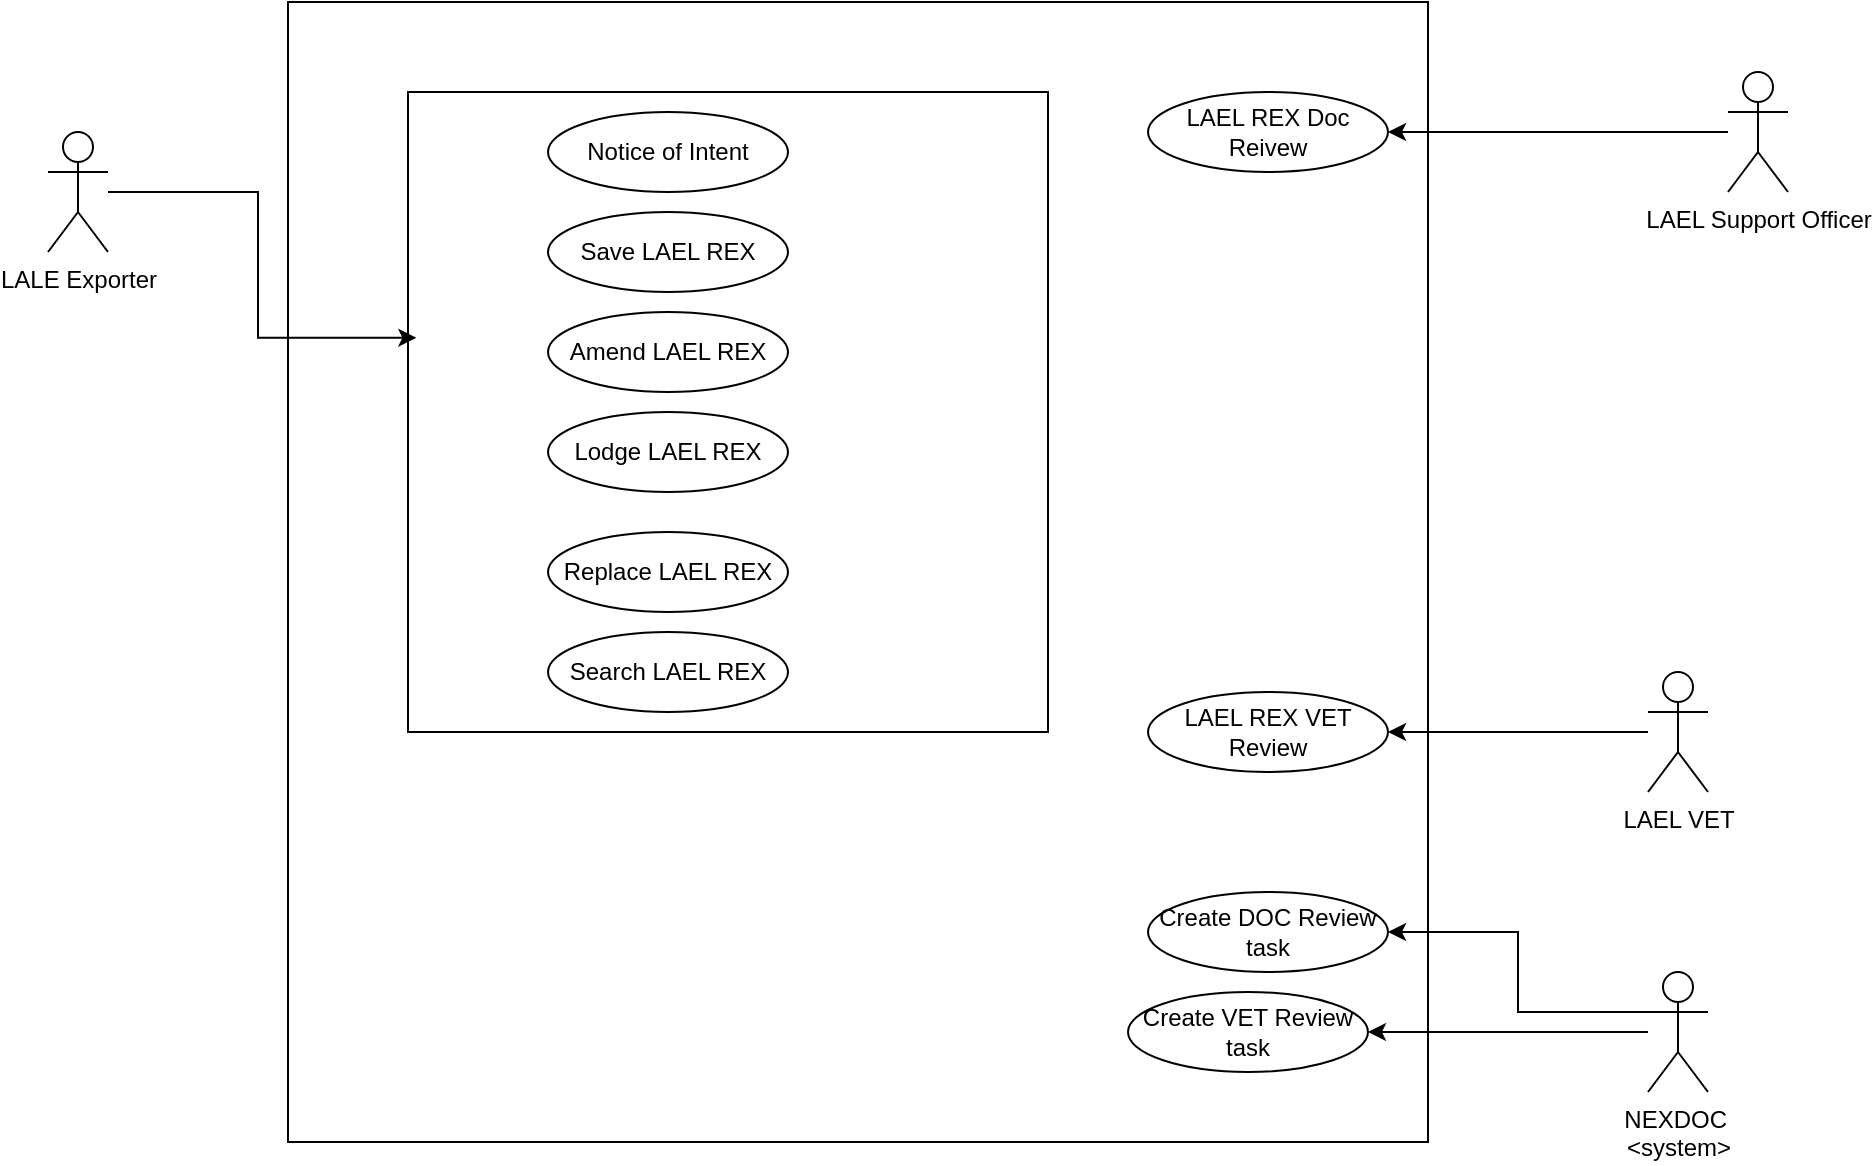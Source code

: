 <mxfile version="24.2.1" type="github">
  <diagram name="Page-1" id="o3NZpm_mbtvN_XARTHTW">
    <mxGraphModel dx="1434" dy="780" grid="1" gridSize="10" guides="1" tooltips="1" connect="1" arrows="1" fold="1" page="1" pageScale="1" pageWidth="1100" pageHeight="850" math="0" shadow="0">
      <root>
        <mxCell id="0" />
        <mxCell id="1" parent="0" />
        <mxCell id="GdpU5w_Qv8dUUHCMhIu_-1" value="" style="whiteSpace=wrap;html=1;aspect=fixed;" vertex="1" parent="1">
          <mxGeometry x="210" y="165" width="570" height="570" as="geometry" />
        </mxCell>
        <mxCell id="GdpU5w_Qv8dUUHCMhIu_-2" value="LALE Exporter" style="shape=umlActor;verticalLabelPosition=bottom;verticalAlign=top;html=1;outlineConnect=0;" vertex="1" parent="1">
          <mxGeometry x="90" y="230" width="30" height="60" as="geometry" />
        </mxCell>
        <mxCell id="GdpU5w_Qv8dUUHCMhIu_-12" style="edgeStyle=orthogonalEdgeStyle;rounded=0;orthogonalLoop=1;jettySize=auto;html=1;" edge="1" parent="1" source="GdpU5w_Qv8dUUHCMhIu_-7" target="GdpU5w_Qv8dUUHCMhIu_-11">
          <mxGeometry relative="1" as="geometry" />
        </mxCell>
        <mxCell id="GdpU5w_Qv8dUUHCMhIu_-7" value="LAEL VET" style="shape=umlActor;verticalLabelPosition=bottom;verticalAlign=top;html=1;outlineConnect=0;" vertex="1" parent="1">
          <mxGeometry x="890" y="500" width="30" height="60" as="geometry" />
        </mxCell>
        <mxCell id="GdpU5w_Qv8dUUHCMhIu_-9" style="edgeStyle=orthogonalEdgeStyle;rounded=0;orthogonalLoop=1;jettySize=auto;html=1;entryX=1;entryY=0.5;entryDx=0;entryDy=0;" edge="1" parent="1" source="GdpU5w_Qv8dUUHCMhIu_-8" target="GdpU5w_Qv8dUUHCMhIu_-10">
          <mxGeometry relative="1" as="geometry">
            <mxPoint x="850" y="270" as="targetPoint" />
          </mxGeometry>
        </mxCell>
        <mxCell id="GdpU5w_Qv8dUUHCMhIu_-8" value="LAEL Support Officer" style="shape=umlActor;verticalLabelPosition=bottom;verticalAlign=top;html=1;outlineConnect=0;" vertex="1" parent="1">
          <mxGeometry x="930" y="200" width="30" height="60" as="geometry" />
        </mxCell>
        <mxCell id="GdpU5w_Qv8dUUHCMhIu_-10" value="LAEL REX Doc Reivew" style="ellipse;whiteSpace=wrap;html=1;" vertex="1" parent="1">
          <mxGeometry x="640" y="210" width="120" height="40" as="geometry" />
        </mxCell>
        <mxCell id="GdpU5w_Qv8dUUHCMhIu_-11" value="LAEL REX VET Review" style="ellipse;whiteSpace=wrap;html=1;" vertex="1" parent="1">
          <mxGeometry x="640" y="510" width="120" height="40" as="geometry" />
        </mxCell>
        <mxCell id="GdpU5w_Qv8dUUHCMhIu_-25" value="" style="group" vertex="1" connectable="0" parent="1">
          <mxGeometry x="270" y="210" width="320" height="320" as="geometry" />
        </mxCell>
        <mxCell id="GdpU5w_Qv8dUUHCMhIu_-16" value="" style="whiteSpace=wrap;html=1;aspect=fixed;" vertex="1" parent="GdpU5w_Qv8dUUHCMhIu_-25">
          <mxGeometry width="320" height="320" as="geometry" />
        </mxCell>
        <mxCell id="GdpU5w_Qv8dUUHCMhIu_-19" value="Notice of Intent" style="ellipse;whiteSpace=wrap;html=1;" vertex="1" parent="GdpU5w_Qv8dUUHCMhIu_-25">
          <mxGeometry x="70" y="10" width="120" height="40" as="geometry" />
        </mxCell>
        <mxCell id="GdpU5w_Qv8dUUHCMhIu_-20" value="Lodge LAEL REX" style="ellipse;whiteSpace=wrap;html=1;" vertex="1" parent="GdpU5w_Qv8dUUHCMhIu_-25">
          <mxGeometry x="70" y="160" width="120" height="40" as="geometry" />
        </mxCell>
        <mxCell id="GdpU5w_Qv8dUUHCMhIu_-21" value="Amend LAEL REX" style="ellipse;whiteSpace=wrap;html=1;" vertex="1" parent="GdpU5w_Qv8dUUHCMhIu_-25">
          <mxGeometry x="70" y="110" width="120" height="40" as="geometry" />
        </mxCell>
        <mxCell id="GdpU5w_Qv8dUUHCMhIu_-22" value="Replace LAEL REX" style="ellipse;whiteSpace=wrap;html=1;" vertex="1" parent="GdpU5w_Qv8dUUHCMhIu_-25">
          <mxGeometry x="70" y="220" width="120" height="40" as="geometry" />
        </mxCell>
        <mxCell id="GdpU5w_Qv8dUUHCMhIu_-23" value="Save LAEL REX" style="ellipse;whiteSpace=wrap;html=1;" vertex="1" parent="GdpU5w_Qv8dUUHCMhIu_-25">
          <mxGeometry x="70" y="60" width="120" height="40" as="geometry" />
        </mxCell>
        <mxCell id="GdpU5w_Qv8dUUHCMhIu_-24" value="Search LAEL REX" style="ellipse;whiteSpace=wrap;html=1;" vertex="1" parent="GdpU5w_Qv8dUUHCMhIu_-25">
          <mxGeometry x="70" y="270" width="120" height="40" as="geometry" />
        </mxCell>
        <mxCell id="GdpU5w_Qv8dUUHCMhIu_-26" style="edgeStyle=orthogonalEdgeStyle;rounded=0;orthogonalLoop=1;jettySize=auto;html=1;entryX=0.013;entryY=0.384;entryDx=0;entryDy=0;entryPerimeter=0;" edge="1" parent="1" source="GdpU5w_Qv8dUUHCMhIu_-2" target="GdpU5w_Qv8dUUHCMhIu_-16">
          <mxGeometry relative="1" as="geometry" />
        </mxCell>
        <mxCell id="GdpU5w_Qv8dUUHCMhIu_-33" style="edgeStyle=orthogonalEdgeStyle;rounded=0;orthogonalLoop=1;jettySize=auto;html=1;" edge="1" parent="1" source="GdpU5w_Qv8dUUHCMhIu_-31" target="GdpU5w_Qv8dUUHCMhIu_-32">
          <mxGeometry relative="1" as="geometry" />
        </mxCell>
        <mxCell id="GdpU5w_Qv8dUUHCMhIu_-35" style="edgeStyle=orthogonalEdgeStyle;rounded=0;orthogonalLoop=1;jettySize=auto;html=1;exitX=0;exitY=0.333;exitDx=0;exitDy=0;exitPerimeter=0;" edge="1" parent="1" source="GdpU5w_Qv8dUUHCMhIu_-31" target="GdpU5w_Qv8dUUHCMhIu_-34">
          <mxGeometry relative="1" as="geometry" />
        </mxCell>
        <mxCell id="GdpU5w_Qv8dUUHCMhIu_-31" value="NEXDOC&amp;nbsp;&lt;div&gt;&amp;lt;system&amp;gt;&lt;/div&gt;" style="shape=umlActor;verticalLabelPosition=bottom;verticalAlign=top;html=1;outlineConnect=0;" vertex="1" parent="1">
          <mxGeometry x="890" y="650" width="30" height="60" as="geometry" />
        </mxCell>
        <mxCell id="GdpU5w_Qv8dUUHCMhIu_-32" value="Create VET Review task" style="ellipse;whiteSpace=wrap;html=1;" vertex="1" parent="1">
          <mxGeometry x="630" y="660" width="120" height="40" as="geometry" />
        </mxCell>
        <mxCell id="GdpU5w_Qv8dUUHCMhIu_-34" value="Create DOC Review task" style="ellipse;whiteSpace=wrap;html=1;" vertex="1" parent="1">
          <mxGeometry x="640" y="610" width="120" height="40" as="geometry" />
        </mxCell>
      </root>
    </mxGraphModel>
  </diagram>
</mxfile>
